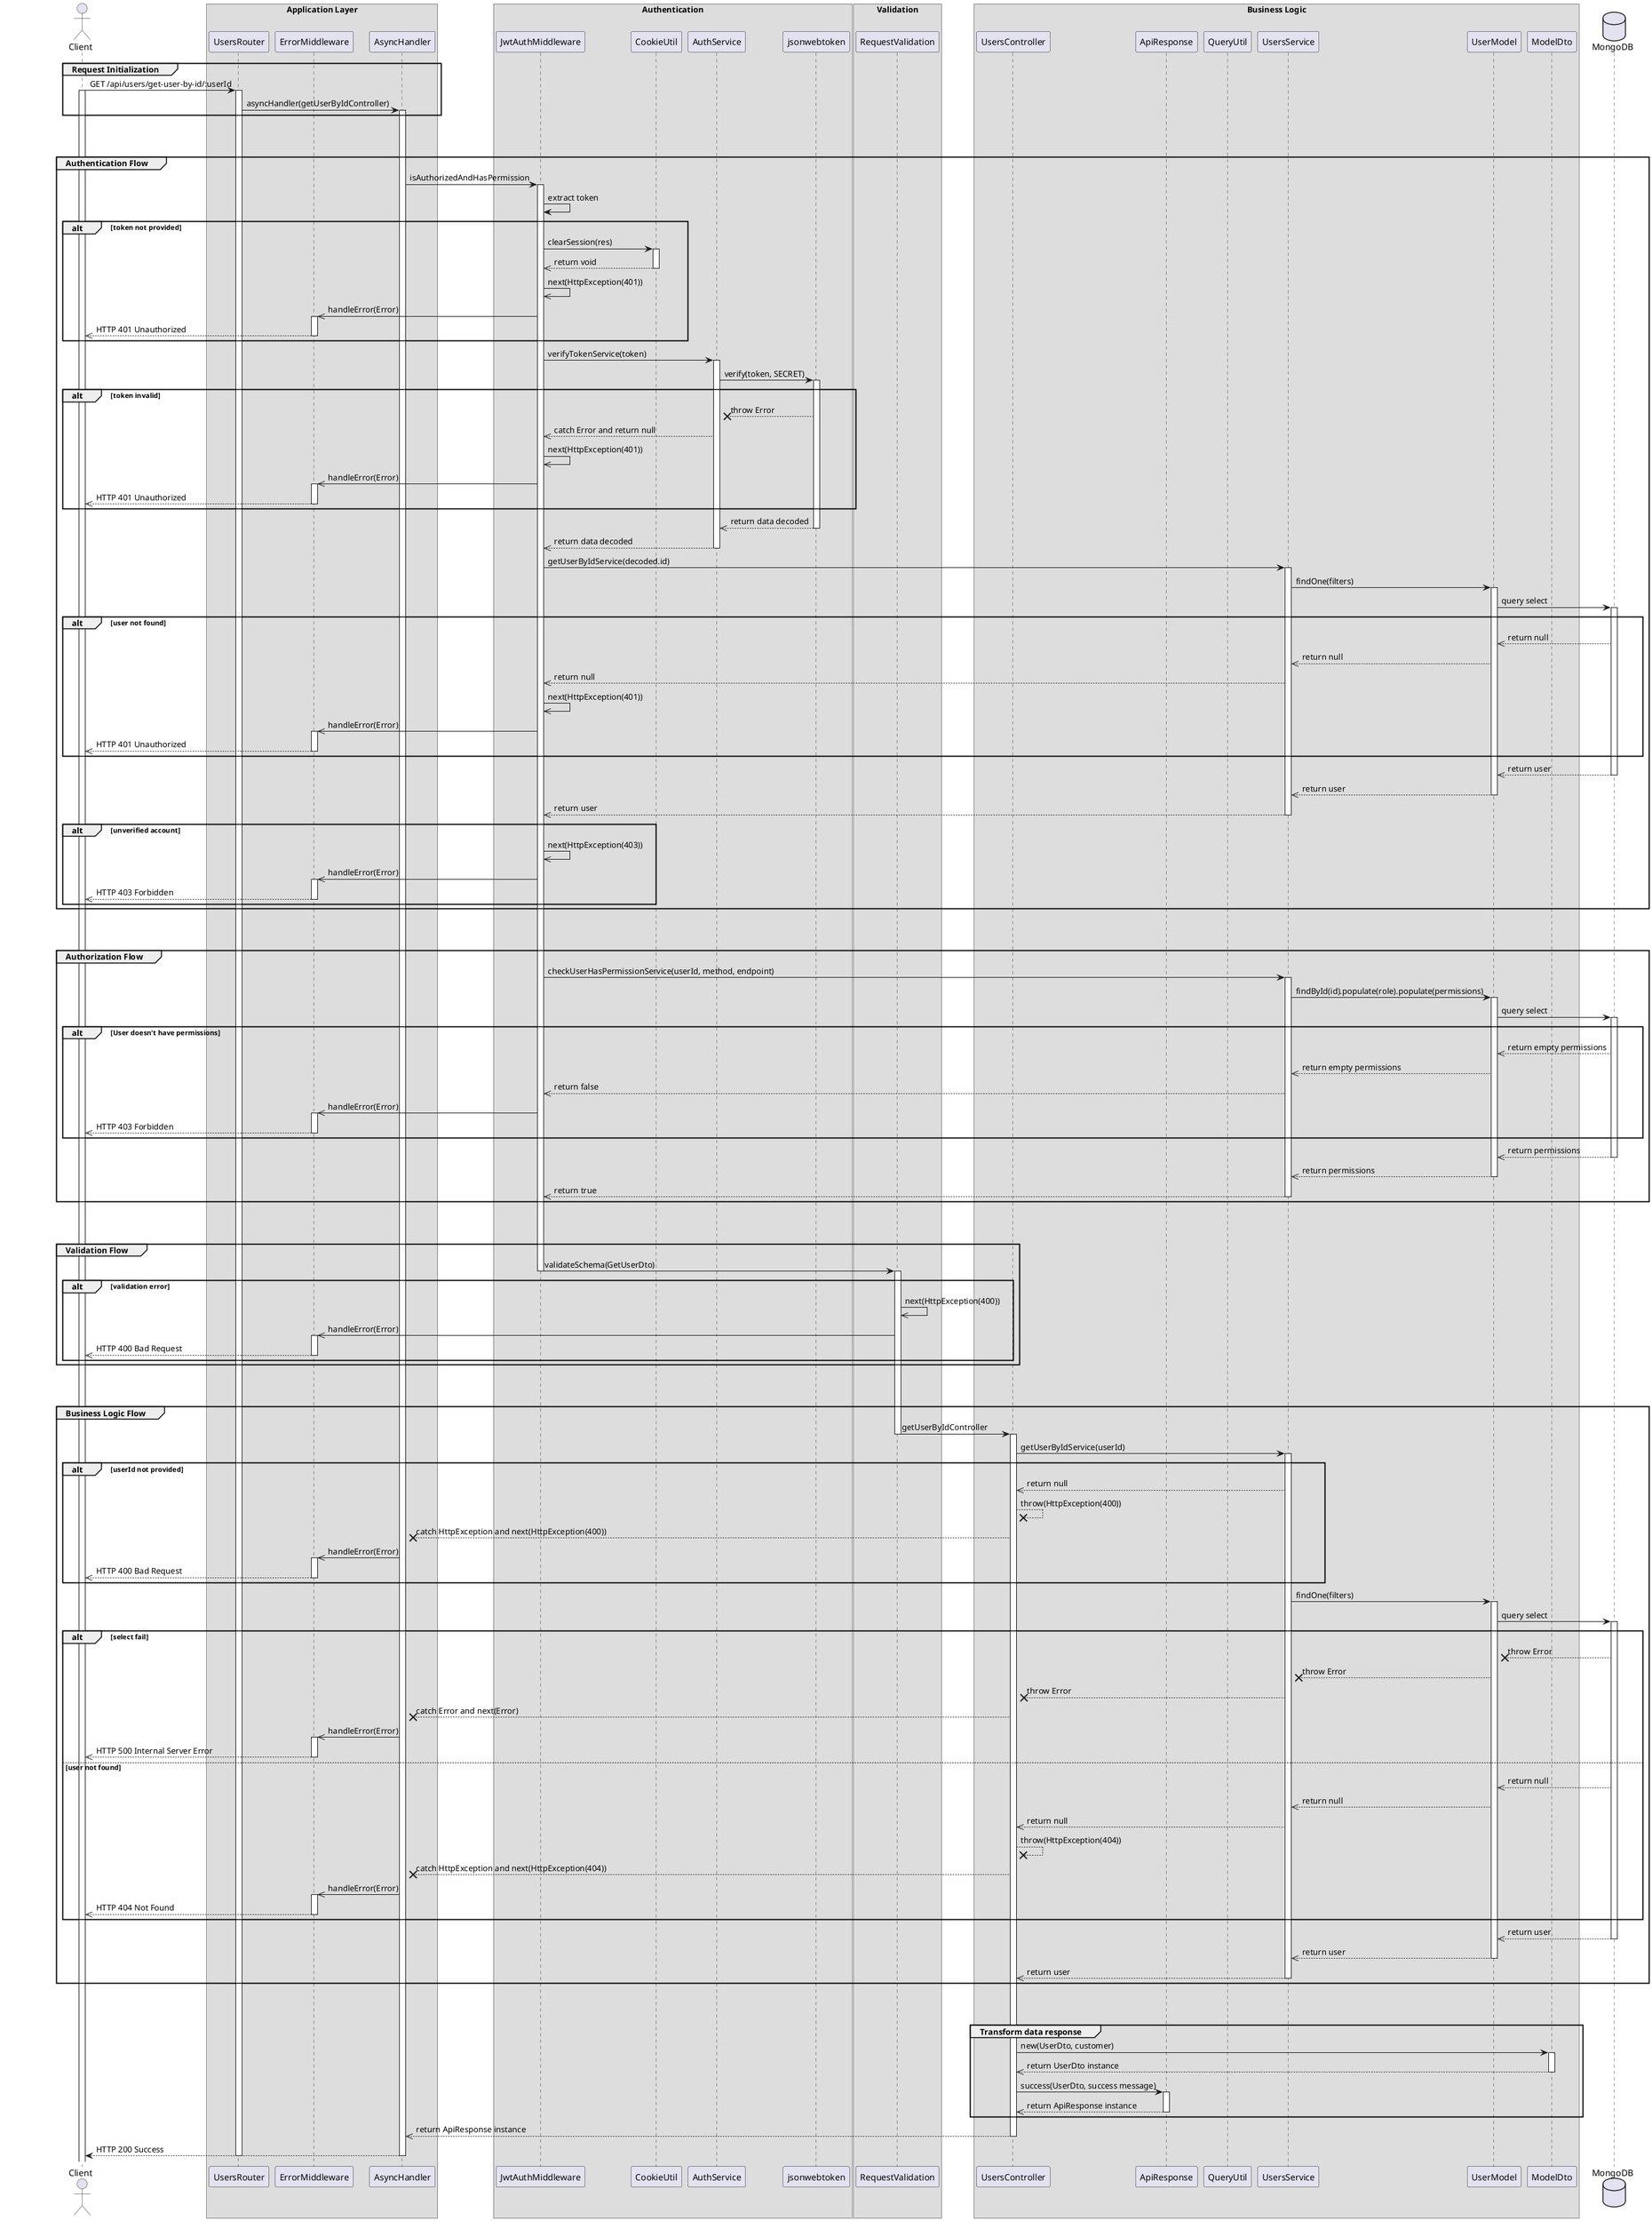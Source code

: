 @startuml View Details User

actor Client

box "Application Layer"
participant UsersRouter 
participant ErrorMiddleware 
participant AsyncHandler 
end box

box "Authentication"
participant JwtAuthMiddleware 
participant CookieUtil
participant AuthService
participant jsonwebtoken
end box


box "Validation"
participant RequestValidation
end box

box "Business Logic"
participant UsersController
participant ApiResponse
participant QueryUtil
participant UsersService 
participant UserModel
participant ModelDto
end box

database MongoDB

' Step 1
group Request Initialization
    Client -> UsersRouter: GET /api/users/get-user-by-id/:userId
    activate Client
    activate UsersRouter
    UsersRouter -> AsyncHandler: asyncHandler(getUserByIdController)
    activate AsyncHandler
end

break
break

' Step 2
group Authentication Flow
    AsyncHandler -> JwtAuthMiddleware: isAuthorizedAndHasPermission
    activate JwtAuthMiddleware

    JwtAuthMiddleware -> JwtAuthMiddleware: extract token
    alt token not provided
        JwtAuthMiddleware -> CookieUtil: clearSession(res)
        activate CookieUtil
        CookieUtil -->> JwtAuthMiddleware: return void
        deactivate CookieUtil
        JwtAuthMiddleware ->> JwtAuthMiddleware: next(HttpException(401))
        JwtAuthMiddleware ->> ErrorMiddleware: handleError(Error)
        activate ErrorMiddleware
        ErrorMiddleware -->> Client: HTTP 401 Unauthorized
        deactivate ErrorMiddleware
    end 

    JwtAuthMiddleware -> AuthService: verifyTokenService(token)
    activate AuthService
    AuthService -> jsonwebtoken: verify(token, SECRET)
    activate jsonwebtoken
    alt token invalid
        jsonwebtoken --x AuthService: throw Error
        AuthService -->> JwtAuthMiddleware: catch Error and return null
        JwtAuthMiddleware ->> JwtAuthMiddleware: next(HttpException(401))
        JwtAuthMiddleware ->> ErrorMiddleware: handleError(Error)
        activate ErrorMiddleware
        ErrorMiddleware -->> Client: HTTP 401 Unauthorized
        deactivate ErrorMiddleware
    end

    jsonwebtoken -->> AuthService: return data decoded
    deactivate jsonwebtoken
    AuthService -->> JwtAuthMiddleware: return data decoded
    deactivate AuthService
    JwtAuthMiddleware -> UsersService: getUserByIdService(decoded.id)
    activate UsersService
    UsersService -> UserModel: findOne(filters)
    activate UserModel
    UserModel -> MongoDB: query select
    activate MongoDB

    alt user not found
        MongoDB -->> UserModel: return null
        UserModel -->> UsersService: return null
        UsersService -->> JwtAuthMiddleware: return null
        JwtAuthMiddleware ->> JwtAuthMiddleware: next(HttpException(401))
        JwtAuthMiddleware ->> ErrorMiddleware: handleError(Error)
        activate ErrorMiddleware
        ErrorMiddleware -->> Client: HTTP 401 Unauthorized
        deactivate ErrorMiddleware
    end

    MongoDB -->> UserModel: return user
    deactivate MongoDB
    UserModel -->> UsersService: return user
    deactivate UserModel
    UsersService -->> JwtAuthMiddleware: return user
    deactivate UsersService

    alt unverified account
        JwtAuthMiddleware ->> JwtAuthMiddleware: next(HttpException(403))
        JwtAuthMiddleware ->> ErrorMiddleware: handleError(Error)
        activate ErrorMiddleware
        ErrorMiddleware -->> Client: HTTP 403 Forbidden
        deactivate ErrorMiddleware
    end
end

break
break

' Step 3
group Authorization Flow
    JwtAuthMiddleware -> UsersService: checkUserHasPermissionService(userId, method, endpoint)
    activate UsersService
    UsersService -> UserModel: findById(id).populate(role).populate(permissions)
    activate UserModel
    UserModel -> MongoDB: query select
    activate MongoDB

    alt User doesn't have permissions 
        MongoDB -->> UserModel: return empty permissions
        UserModel -->> UsersService: return empty permissions
        UsersService -->> JwtAuthMiddleware: return false
        JwtAuthMiddleware ->> ErrorMiddleware: handleError(Error)
        activate ErrorMiddleware
        ErrorMiddleware -->> Client: HTTP 403 Forbidden
        deactivate ErrorMiddleware
    end

    MongoDB -->> UserModel: return permissions
    deactivate MongoDB
    UserModel -->> UsersService: return permissions
    deactivate UserModel
    UsersService -->> JwtAuthMiddleware: return true
    deactivate UsersService
end

break
break

' Step 4
group Validation Flow
    JwtAuthMiddleware -> RequestValidation: validateSchema(GetUserDto)
    deactivate JwtAuthMiddleware
    activate RequestValidation
    alt validation error
        RequestValidation ->> RequestValidation: next(HttpException(400))
        RequestValidation ->> ErrorMiddleware: handleError(Error)
        activate ErrorMiddleware
        ErrorMiddleware -->> Client: HTTP 400 Bad Request
        deactivate ErrorMiddleware
    end
    
end

break
break


' step 5
group Business Logic Flow
    RequestValidation -> UsersController: getUserByIdController
    deactivate RequestValidation
    activate UsersController
    UsersController -> UsersService: getUserByIdService(userId)
    activate UsersService

    alt userId not provided
        UsersService -->> UsersController: return null
        UsersController --x UsersController: throw(HttpException(400))
        UsersController --x AsyncHandler: catch HttpException and next(HttpException(400))
        AsyncHandler ->> ErrorMiddleware: handleError(Error) 
        activate ErrorMiddleware
        ErrorMiddleware -->> Client: HTTP 400 Bad Request
        deactivate ErrorMiddleware
    end

    UsersService -> UserModel: findOne(filters)
    activate UserModel
    UserModel -> MongoDB: query select
    activate MongoDB

    alt select fail 
        MongoDB --x UserModel: throw Error
        UserModel --x UsersService: throw Error
        UsersService --x UsersController: throw Error
        UsersController --x AsyncHandler: catch Error and next(Error)
        AsyncHandler ->> ErrorMiddleware: handleError(Error) 
        activate ErrorMiddleware
        ErrorMiddleware -->> Client: HTTP 500 Internal Server Error
        deactivate ErrorMiddleware

    else user not found
        MongoDB -->> UserModel: return null
        UserModel -->> UsersService: return null
        UsersService -->> UsersController: return null
        UsersController --x UsersController: throw(HttpException(404))
        UsersController --x AsyncHandler: catch HttpException and next(HttpException(404))
        AsyncHandler ->> ErrorMiddleware: handleError(Error) 
        activate ErrorMiddleware
        ErrorMiddleware -->> Client: HTTP 404 Not Found
        deactivate ErrorMiddleware
    end

    MongoDB -->> UserModel: return user
    deactivate MongoDB
    UserModel -->> UsersService: return user
    deactivate UserModel
    UsersService -->> UsersController: return user
    deactivate UsersService

end
break
break

group Transform data response
    UsersController -> ModelDto: new(UserDto, customer)
    activate ModelDto
    ModelDto -->> UsersController: return UserDto instance
    deactivate ModelDto

    UsersController -> ApiResponse: success(UserDto, success message)
    activate ApiResponse
    ApiResponse -->> UsersController: return ApiResponse instance
    deactivate ApiResponse 
end
UsersController -->> AsyncHandler: return ApiResponse instance
deactivate UsersController
AsyncHandler --> Client: HTTP 200 Success
deactivate AsyncHandler
deactivate UsersRouter

@enduml

@startuml View User Details

actor Client
participant UsersController
participant ModelDto
participant RequestValidation
participant UsersService
participant UserModel
database MongoDB

activate Client
Client -> UsersController: GET /api/users/:userId
activate UsersController

group Validation Flow
    UsersController -> RequestValidation: validateSchema(GetUserByIdDto)
    activate RequestValidation
    
    alt validation error
        RequestValidation --x RequestValidation: throw HttpException(400)
        RequestValidation --x UsersController: throw HttpException(400)
        UsersController -->> Client: HTTP 400 Bad Request
    end

    RequestValidation -> UsersController: return valid data
    deactivate RequestValidation
end

group Business Logic Flow
    UsersController -> UsersService: getUserByIdService(userId)
    activate UsersService

    UsersService -> UserModel: findById(userId)
    activate UserModel
    UserModel -> MongoDB: query select
    activate MongoDB

    alt select fail
        MongoDB --x UserModel: throw Error
        UserModel --x UsersService: throw Error
        UsersService --x UsersController: throw Error
        UsersController -->> Client: HTTP 500 Server Error
    else user not found
        MongoDB -->> UserModel: return null
        UserModel -->> UsersService: return null
        UsersService -->> UsersController: return null
        UsersController --x UsersController: throw HttpException(404)
        UsersController -->> Client: HTTP 404 Not Found
    end

    MongoDB -->> UserModel: return user
    deactivate MongoDB
    UserModel -->> UsersService: return user
    deactivate UserModel
    UsersService -->> UsersController: return user
    deactivate UsersService
end

group Transform data
    UsersController -> ModelDto: new(UserDto)
    activate ModelDto
    ModelDto -> UsersController: return userDto
    deactivate ModelDto

    UsersController --> Client: HTTP 200 Success
    deactivate UsersController
end

deactivate Client

@enduml